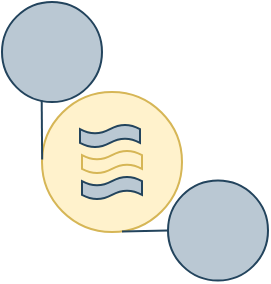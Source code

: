 <mxfile version="18.1.3" type="device"><diagram id="l2sjn5S_Ug2lVAendBBC" name="Page-1"><mxGraphModel dx="813" dy="455" grid="1" gridSize="10" guides="1" tooltips="1" connect="1" arrows="1" fold="1" page="1" pageScale="1" pageWidth="850" pageHeight="1100" math="0" shadow="0"><root><mxCell id="0"/><mxCell id="1" parent="0"/><mxCell id="dMPlQkUKxppWbVYRHtRA-1" value="" style="ellipse;whiteSpace=wrap;html=1;aspect=fixed;fillColor=#bac8d3;strokeColor=#23445d;direction=east;" vertex="1" parent="1"><mxGeometry x="93" y="108.25" width="50" height="50" as="geometry"/></mxCell><mxCell id="dMPlQkUKxppWbVYRHtRA-2" value="" style="ellipse;whiteSpace=wrap;html=1;aspect=fixed;fillColor=#fff2cc;strokeColor=#d6b656;direction=east;" vertex="1" parent="1"><mxGeometry x="30" y="64" width="70" height="70" as="geometry"/></mxCell><mxCell id="dMPlQkUKxppWbVYRHtRA-6" value="" style="ellipse;whiteSpace=wrap;html=1;aspect=fixed;fillColor=#bac8d3;strokeColor=#23445d;direction=east;" vertex="1" parent="1"><mxGeometry x="10" y="19" width="50" height="50" as="geometry"/></mxCell><mxCell id="dMPlQkUKxppWbVYRHtRA-14" value="" style="shape=tape;whiteSpace=wrap;html=1;fontFamily=Lucida Console;strokeColor=#23445d;fillColor=#bac8d3;direction=east;" vertex="1" parent="1"><mxGeometry x="49" y="80.25" width="30" height="11.5" as="geometry"/></mxCell><mxCell id="dMPlQkUKxppWbVYRHtRA-19" value="" style="shape=tape;whiteSpace=wrap;html=1;fontFamily=Lucida Console;strokeColor=#23445d;fillColor=#bac8d3;direction=east;" vertex="1" parent="1"><mxGeometry x="50" y="106.25" width="30" height="11.5" as="geometry"/></mxCell><mxCell id="dMPlQkUKxppWbVYRHtRA-26" value="" style="shape=tape;whiteSpace=wrap;html=1;fontFamily=Lucida Console;strokeColor=#d6b656;fillColor=#fff2cc;direction=east;" vertex="1" parent="1"><mxGeometry x="50" y="93.25" width="30" height="11.5" as="geometry"/></mxCell><mxCell id="dMPlQkUKxppWbVYRHtRA-27" value="" style="endArrow=none;html=1;rounded=0;fontFamily=Lucida Console;startArrow=none;startFill=0;fillColor=#bac8d3;strokeColor=#23445d;entryX=0.397;entryY=0.983;entryDx=0;entryDy=0;entryPerimeter=0;exitX=0.001;exitY=0.482;exitDx=0;exitDy=0;exitPerimeter=0;" edge="1" parent="1" target="dMPlQkUKxppWbVYRHtRA-6"><mxGeometry width="50" height="50" relative="1" as="geometry"><mxPoint x="30.07" y="97.74" as="sourcePoint"/><mxPoint x="28.65" y="68.6" as="targetPoint"/></mxGeometry></mxCell><mxCell id="dMPlQkUKxppWbVYRHtRA-28" value="" style="endArrow=none;html=1;rounded=0;fontFamily=Lucida Console;fillColor=#bac8d3;strokeColor=#23445d;entryX=0;entryY=0.5;entryDx=0;entryDy=0;" edge="1" parent="1" target="dMPlQkUKxppWbVYRHtRA-1"><mxGeometry width="50" height="50" relative="1" as="geometry"><mxPoint x="70" y="133.75" as="sourcePoint"/><mxPoint x="90" y="133.75" as="targetPoint"/></mxGeometry></mxCell></root></mxGraphModel></diagram></mxfile>